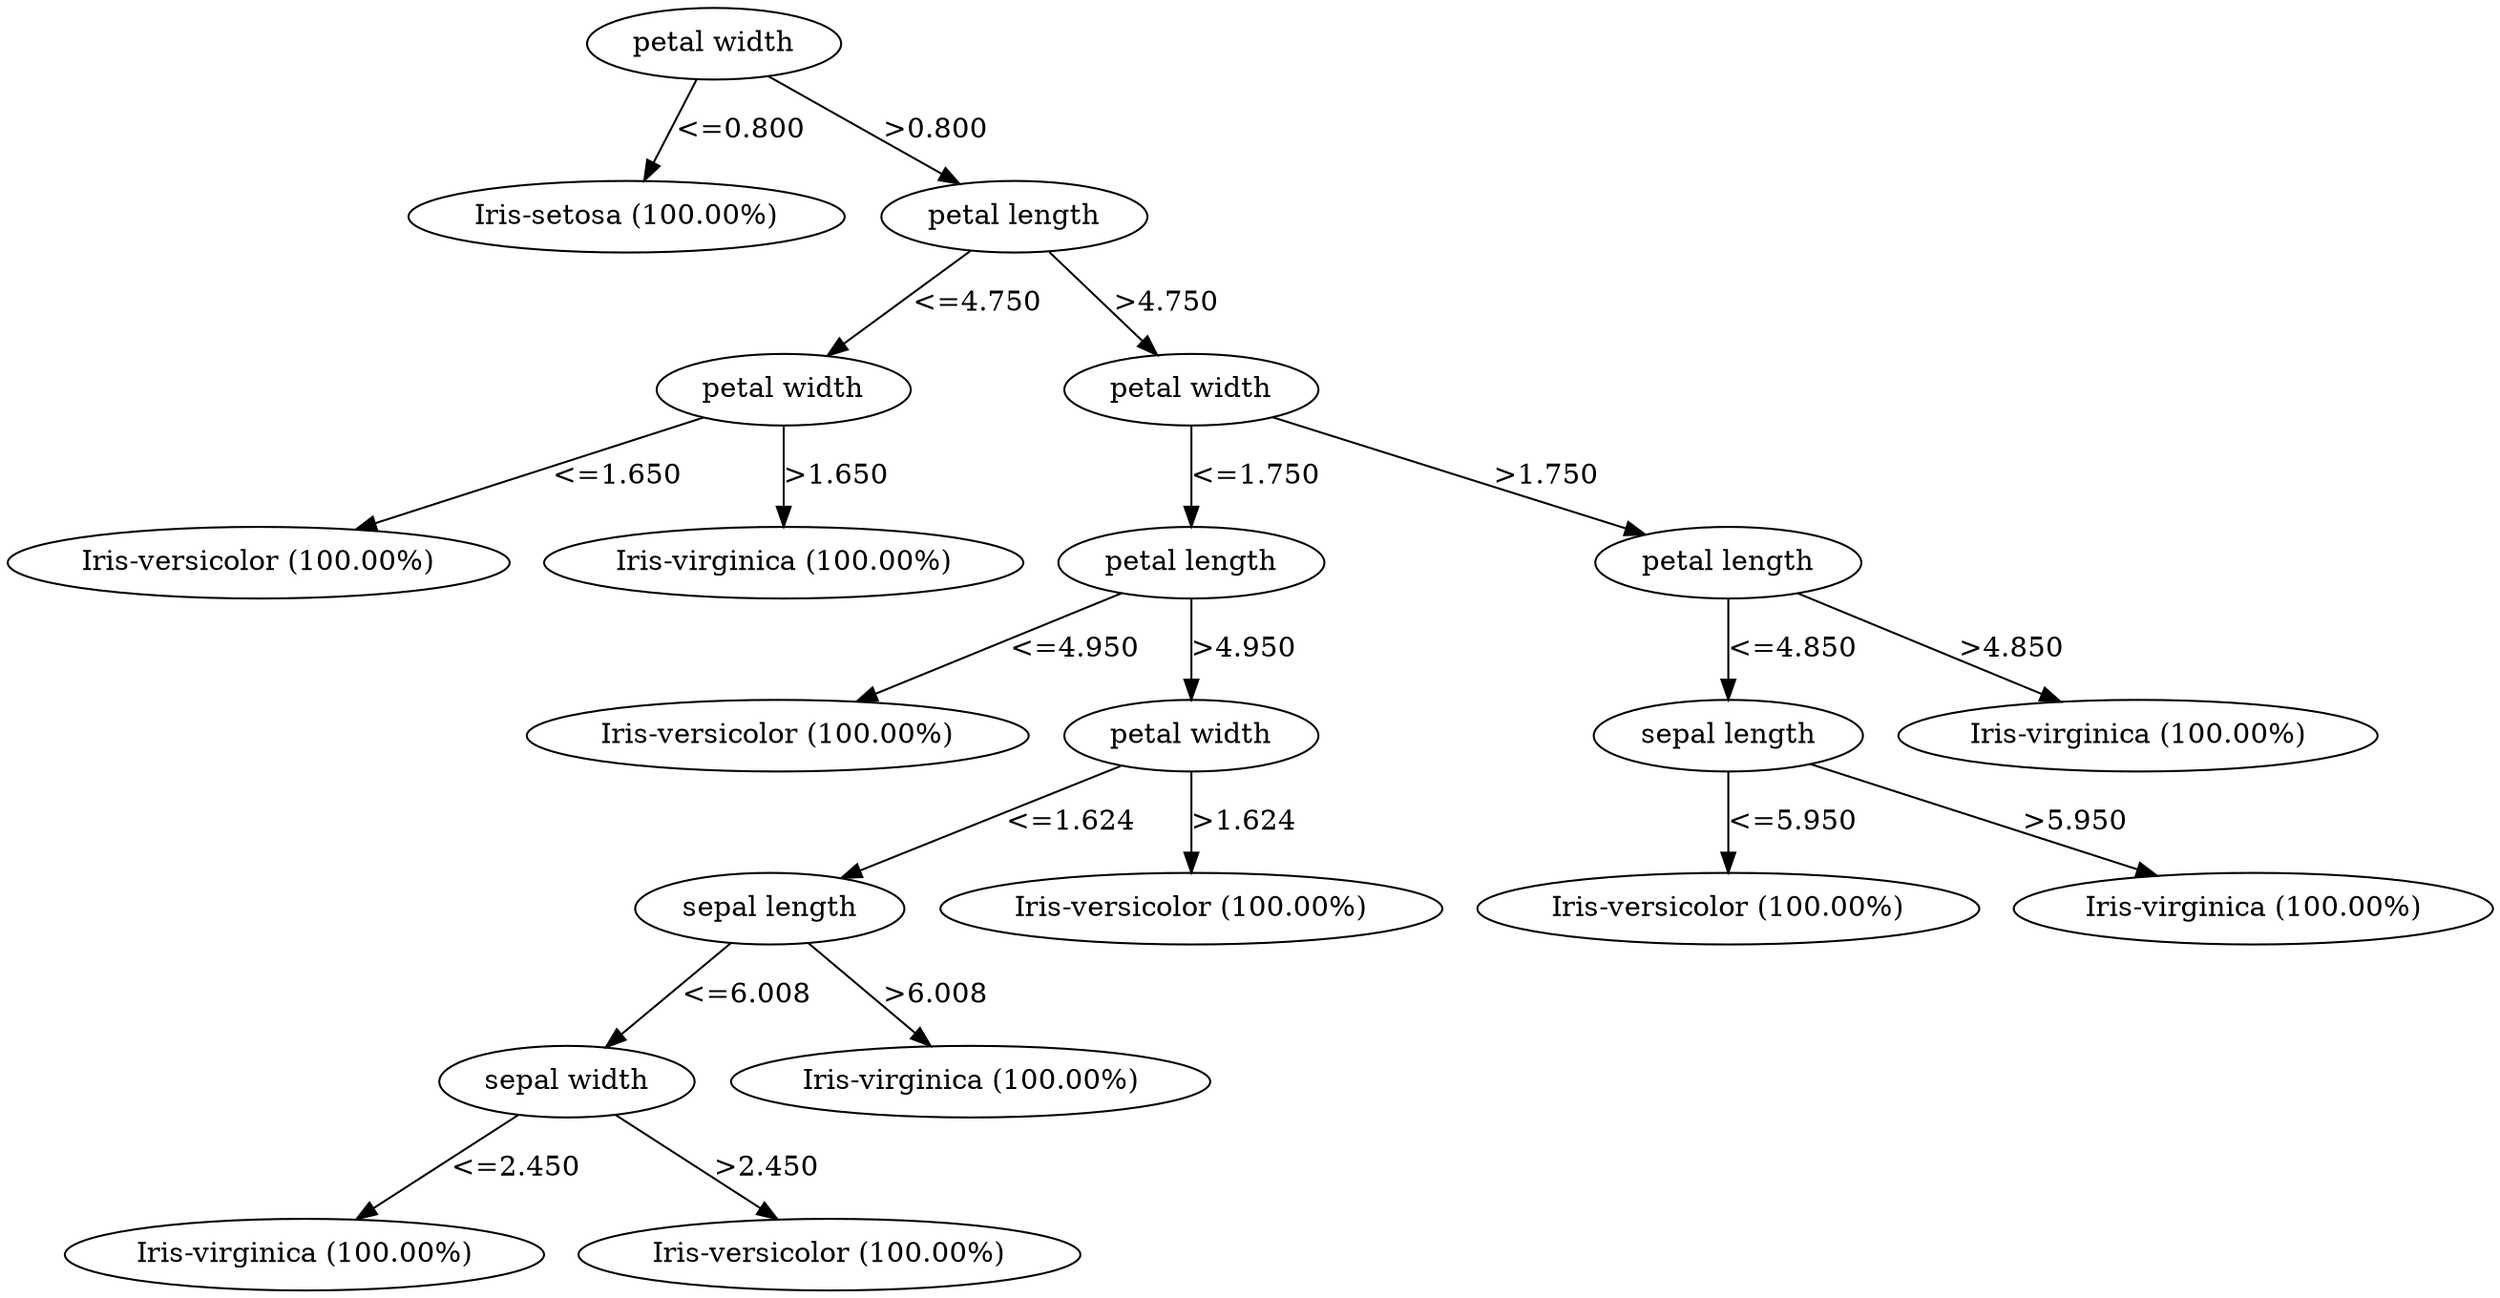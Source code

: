 digraph G {
"bg==" [ shape=oval label="petal width"]
"bg==" -> "bi0w" [ label="<=0.800" ]
"bi0w" [ shape=oval label="Iris-setosa (100.00%)"]
"bg==" -> "bi0x" [ label=">0.800" ]
"bi0x" [ shape=oval label="petal length"]
"bi0x" -> "bi0xLTA=" [ label="<=4.750" ]
"bi0xLTA=" [ shape=oval label="petal width"]
"bi0xLTA=" -> "bi0xLTAtMA==" [ label="<=1.650" ]
"bi0xLTAtMA==" [ shape=oval label="Iris-versicolor (100.00%)"]
"bi0xLTA=" -> "bi0xLTAtMQ==" [ label=">1.650" ]
"bi0xLTAtMQ==" [ shape=oval label="Iris-virginica (100.00%)"]
"bi0x" -> "bi0xLTE=" [ label=">4.750" ]
"bi0xLTE=" [ shape=oval label="petal width"]
"bi0xLTE=" -> "bi0xLTEtMA==" [ label="<=1.750" ]
"bi0xLTEtMA==" [ shape=oval label="petal length"]
"bi0xLTEtMA==" -> "bi0xLTEtMC0w" [ label="<=4.950" ]
"bi0xLTEtMC0w" [ shape=oval label="Iris-versicolor (100.00%)"]
"bi0xLTEtMA==" -> "bi0xLTEtMC0x" [ label=">4.950" ]
"bi0xLTEtMC0x" [ shape=oval label="petal width"]
"bi0xLTEtMC0x" -> "bi0xLTEtMC0xLTA=" [ label="<=1.624" ]
"bi0xLTEtMC0xLTA=" [ shape=oval label="sepal length"]
"bi0xLTEtMC0xLTA=" -> "bi0xLTEtMC0xLTAtMA==" [ label="<=6.008" ]
"bi0xLTEtMC0xLTAtMA==" [ shape=oval label="sepal width"]
"bi0xLTEtMC0xLTAtMA==" -> "bi0xLTEtMC0xLTAtMC0w" [ label="<=2.450" ]
"bi0xLTEtMC0xLTAtMC0w" [ shape=oval label="Iris-virginica (100.00%)"]
"bi0xLTEtMC0xLTAtMA==" -> "bi0xLTEtMC0xLTAtMC0x" [ label=">2.450" ]
"bi0xLTEtMC0xLTAtMC0x" [ shape=oval label="Iris-versicolor (100.00%)"]
"bi0xLTEtMC0xLTA=" -> "bi0xLTEtMC0xLTAtMQ==" [ label=">6.008" ]
"bi0xLTEtMC0xLTAtMQ==" [ shape=oval label="Iris-virginica (100.00%)"]
"bi0xLTEtMC0x" -> "bi0xLTEtMC0xLTE=" [ label=">1.624" ]
"bi0xLTEtMC0xLTE=" [ shape=oval label="Iris-versicolor (100.00%)"]
"bi0xLTE=" -> "bi0xLTEtMQ==" [ label=">1.750" ]
"bi0xLTEtMQ==" [ shape=oval label="petal length"]
"bi0xLTEtMQ==" -> "bi0xLTEtMS0w" [ label="<=4.850" ]
"bi0xLTEtMS0w" [ shape=oval label="sepal length"]
"bi0xLTEtMS0w" -> "bi0xLTEtMS0wLTA=" [ label="<=5.950" ]
"bi0xLTEtMS0wLTA=" [ shape=oval label="Iris-versicolor (100.00%)"]
"bi0xLTEtMS0w" -> "bi0xLTEtMS0wLTE=" [ label=">5.950" ]
"bi0xLTEtMS0wLTE=" [ shape=oval label="Iris-virginica (100.00%)"]
"bi0xLTEtMQ==" -> "bi0xLTEtMS0x" [ label=">4.850" ]
"bi0xLTEtMS0x" [ shape=oval label="Iris-virginica (100.00%)"]
}
